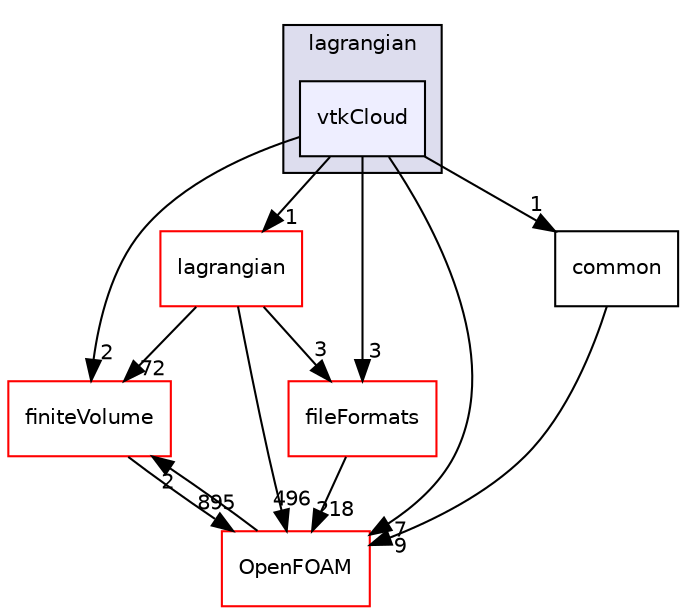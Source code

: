 digraph "src/functionObjects/lagrangian/vtkCloud" {
  bgcolor=transparent;
  compound=true
  node [ fontsize="10", fontname="Helvetica"];
  edge [ labelfontsize="10", labelfontname="Helvetica"];
  subgraph clusterdir_d9814129caaca576fbd52a4e4170397d {
    graph [ bgcolor="#ddddee", pencolor="black", label="lagrangian" fontname="Helvetica", fontsize="10", URL="dir_d9814129caaca576fbd52a4e4170397d.html"]
  dir_5a47723f759a5f4b92fdd0196743f934 [shape=box, label="vtkCloud", style="filled", fillcolor="#eeeeff", pencolor="black", URL="dir_5a47723f759a5f4b92fdd0196743f934.html"];
  }
  dir_9bd15774b555cf7259a6fa18f99fe99b [shape=box label="finiteVolume" color="red" URL="dir_9bd15774b555cf7259a6fa18f99fe99b.html"];
  dir_b05602f37bb521a7142c0a3e200b5f35 [shape=box label="fileFormats" color="red" URL="dir_b05602f37bb521a7142c0a3e200b5f35.html"];
  dir_c5473ff19b20e6ec4dfe5c310b3778a8 [shape=box label="OpenFOAM" color="red" URL="dir_c5473ff19b20e6ec4dfe5c310b3778a8.html"];
  dir_0c34342a8f18e857bd6881f9f906f4bb [shape=box label="common" URL="dir_0c34342a8f18e857bd6881f9f906f4bb.html"];
  dir_f8c25efc4b6f6a8502a42d5af7554d23 [shape=box label="lagrangian" color="red" URL="dir_f8c25efc4b6f6a8502a42d5af7554d23.html"];
  dir_9bd15774b555cf7259a6fa18f99fe99b->dir_c5473ff19b20e6ec4dfe5c310b3778a8 [headlabel="895", labeldistance=1.5 headhref="dir_000814_002151.html"];
  dir_b05602f37bb521a7142c0a3e200b5f35->dir_c5473ff19b20e6ec4dfe5c310b3778a8 [headlabel="218", labeldistance=1.5 headhref="dir_000682_002151.html"];
  dir_5a47723f759a5f4b92fdd0196743f934->dir_9bd15774b555cf7259a6fa18f99fe99b [headlabel="2", labeldistance=1.5 headhref="dir_001357_000814.html"];
  dir_5a47723f759a5f4b92fdd0196743f934->dir_b05602f37bb521a7142c0a3e200b5f35 [headlabel="3", labeldistance=1.5 headhref="dir_001357_000682.html"];
  dir_5a47723f759a5f4b92fdd0196743f934->dir_c5473ff19b20e6ec4dfe5c310b3778a8 [headlabel="7", labeldistance=1.5 headhref="dir_001357_002151.html"];
  dir_5a47723f759a5f4b92fdd0196743f934->dir_0c34342a8f18e857bd6881f9f906f4bb [headlabel="1", labeldistance=1.5 headhref="dir_001357_001352.html"];
  dir_5a47723f759a5f4b92fdd0196743f934->dir_f8c25efc4b6f6a8502a42d5af7554d23 [headlabel="1", labeldistance=1.5 headhref="dir_001357_001500.html"];
  dir_c5473ff19b20e6ec4dfe5c310b3778a8->dir_9bd15774b555cf7259a6fa18f99fe99b [headlabel="2", labeldistance=1.5 headhref="dir_002151_000814.html"];
  dir_0c34342a8f18e857bd6881f9f906f4bb->dir_c5473ff19b20e6ec4dfe5c310b3778a8 [headlabel="9", labeldistance=1.5 headhref="dir_001352_002151.html"];
  dir_f8c25efc4b6f6a8502a42d5af7554d23->dir_9bd15774b555cf7259a6fa18f99fe99b [headlabel="72", labeldistance=1.5 headhref="dir_001500_000814.html"];
  dir_f8c25efc4b6f6a8502a42d5af7554d23->dir_b05602f37bb521a7142c0a3e200b5f35 [headlabel="3", labeldistance=1.5 headhref="dir_001500_000682.html"];
  dir_f8c25efc4b6f6a8502a42d5af7554d23->dir_c5473ff19b20e6ec4dfe5c310b3778a8 [headlabel="496", labeldistance=1.5 headhref="dir_001500_002151.html"];
}
